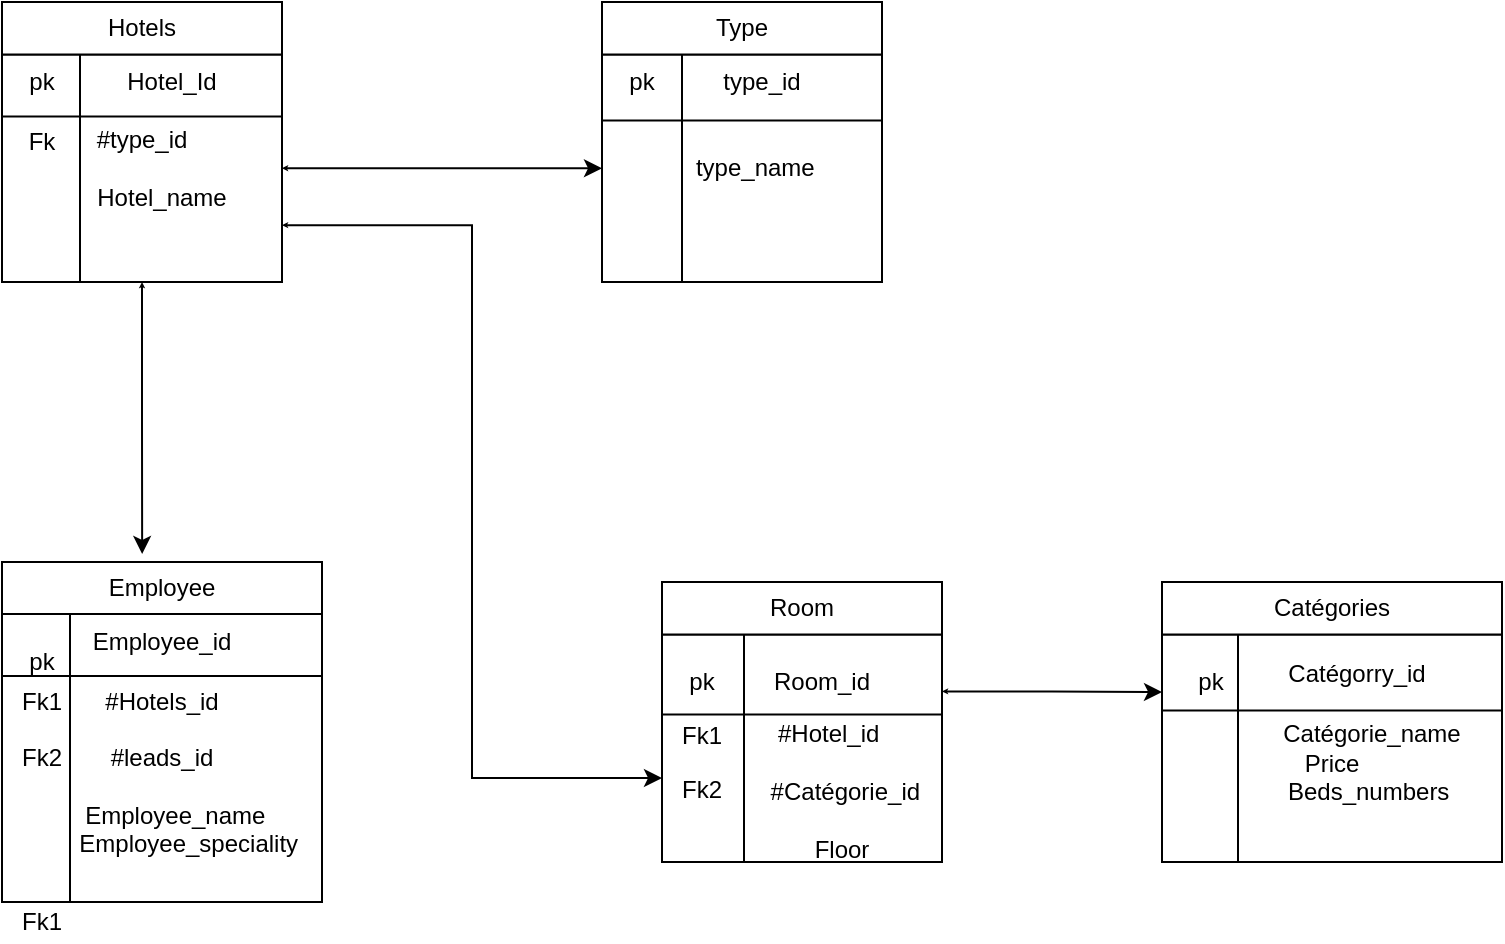 <mxfile version="13.9.9" type="device"><diagram id="Nm-v_1wmqXvCTXyZ51Xy" name="Page-1"><mxGraphModel dx="1679" dy="1663" grid="1" gridSize="10" guides="1" tooltips="1" connect="1" arrows="1" fold="1" page="1" pageScale="1" pageWidth="827" pageHeight="1169" math="0" shadow="0"><root><mxCell id="0"/><mxCell id="1" parent="0"/><mxCell id="10" value="&quot;" style="group" parent="1" vertex="1" connectable="0"><mxGeometry x="-100" y="-120" width="140" height="140" as="geometry"/></mxCell><mxCell id="8" value="#type_id&lt;br&gt;&lt;br&gt;&amp;nbsp; &amp;nbsp; &amp;nbsp; Hotel_name" style="shape=internalStorage;whiteSpace=wrap;html=1;backgroundOutline=1;dx=39;dy=31;" parent="10" vertex="1"><mxGeometry y="26.25" width="140" height="113.75" as="geometry"/></mxCell><mxCell id="9" value="Hotels" style="rounded=0;whiteSpace=wrap;html=1;" parent="10" vertex="1"><mxGeometry width="140" height="26.25" as="geometry"/></mxCell><mxCell id="44" value="pk" style="text;html=1;strokeColor=none;fillColor=none;align=center;verticalAlign=middle;whiteSpace=wrap;rounded=0;" parent="10" vertex="1"><mxGeometry y="30" width="40" height="20" as="geometry"/></mxCell><mxCell id="45" value="Fk" style="text;html=1;strokeColor=none;fillColor=none;align=center;verticalAlign=middle;whiteSpace=wrap;rounded=0;" parent="10" vertex="1"><mxGeometry y="60" width="40" height="20" as="geometry"/></mxCell><mxCell id="52" value="Hotel_Id" style="text;html=1;strokeColor=none;fillColor=none;align=center;verticalAlign=middle;whiteSpace=wrap;rounded=0;" parent="10" vertex="1"><mxGeometry x="50" y="30" width="70" height="20" as="geometry"/></mxCell><mxCell id="26" value="" style="group" parent="1" vertex="1" connectable="0"><mxGeometry x="200" y="-120" width="140" height="140" as="geometry"/></mxCell><mxCell id="27" value="&amp;nbsp; &amp;nbsp; type_name" style="shape=internalStorage;whiteSpace=wrap;html=1;backgroundOutline=1;dx=40;dy=33;" parent="26" vertex="1"><mxGeometry y="26.25" width="140" height="113.75" as="geometry"/></mxCell><mxCell id="28" value="Type" style="rounded=0;whiteSpace=wrap;html=1;" parent="26" vertex="1"><mxGeometry width="140" height="26.25" as="geometry"/></mxCell><mxCell id="51" value="pk" style="text;html=1;strokeColor=none;fillColor=none;align=center;verticalAlign=middle;whiteSpace=wrap;rounded=0;" parent="26" vertex="1"><mxGeometry y="30" width="40" height="20" as="geometry"/></mxCell><mxCell id="53" value="type_id" style="text;html=1;strokeColor=none;fillColor=none;align=center;verticalAlign=middle;whiteSpace=wrap;rounded=0;" parent="26" vertex="1"><mxGeometry x="60" y="30" width="40" height="20" as="geometry"/></mxCell><mxCell id="29" value="" style="group" parent="1" vertex="1" connectable="0"><mxGeometry x="230" y="170" width="140" height="140" as="geometry"/></mxCell><mxCell id="30" value="&lt;br&gt;&lt;br&gt;&lt;br&gt;&amp;nbsp; &amp;nbsp; &amp;nbsp; &amp;nbsp; #Hotel_id&lt;br&gt;&lt;br&gt;&amp;nbsp; &amp;nbsp; &amp;nbsp; &amp;nbsp; &amp;nbsp; &amp;nbsp; &amp;nbsp;#Catégorie_id&lt;br&gt;&lt;br&gt;&amp;nbsp; &amp;nbsp; &amp;nbsp; &amp;nbsp; &amp;nbsp; &amp;nbsp; Floor" style="shape=internalStorage;whiteSpace=wrap;html=1;backgroundOutline=1;dx=41;dy=40;" parent="29" vertex="1"><mxGeometry y="26.25" width="140" height="113.75" as="geometry"/></mxCell><mxCell id="31" value="Room" style="rounded=0;whiteSpace=wrap;html=1;" parent="29" vertex="1"><mxGeometry width="140" height="26.25" as="geometry"/></mxCell><mxCell id="47" value="Fk1" style="text;html=1;strokeColor=none;fillColor=none;align=center;verticalAlign=middle;whiteSpace=wrap;rounded=0;" parent="29" vertex="1"><mxGeometry y="67" width="40" height="20" as="geometry"/></mxCell><mxCell id="49" value="pk" style="text;html=1;strokeColor=none;fillColor=none;align=center;verticalAlign=middle;whiteSpace=wrap;rounded=0;" parent="29" vertex="1"><mxGeometry y="40" width="40" height="20" as="geometry"/></mxCell><mxCell id="54" value="Room_id" style="text;html=1;strokeColor=none;fillColor=none;align=center;verticalAlign=middle;whiteSpace=wrap;rounded=0;" parent="29" vertex="1"><mxGeometry x="60" y="40" width="40" height="20" as="geometry"/></mxCell><mxCell id="68" value="Fk2" style="text;html=1;strokeColor=none;fillColor=none;align=center;verticalAlign=middle;whiteSpace=wrap;rounded=0;" parent="29" vertex="1"><mxGeometry y="94" width="40" height="20" as="geometry"/></mxCell><mxCell id="32" value="" style="group" parent="1" vertex="1" connectable="0"><mxGeometry x="480" y="170" width="170" height="140" as="geometry"/></mxCell><mxCell id="33" value="&amp;nbsp; &amp;nbsp; &amp;nbsp; &amp;nbsp; &amp;nbsp; &lt;br&gt;&amp;nbsp; &amp;nbsp; &amp;nbsp; &amp;nbsp; &amp;nbsp; &amp;nbsp; Catégorie_name&lt;br&gt;Price&lt;br&gt;&amp;nbsp; &amp;nbsp; &amp;nbsp; &amp;nbsp; &amp;nbsp; &amp;nbsp;Beds_numbers" style="shape=internalStorage;whiteSpace=wrap;html=1;backgroundOutline=1;dx=38;dy=38;" parent="32" vertex="1"><mxGeometry y="26.25" width="170" height="113.75" as="geometry"/></mxCell><mxCell id="34" value="Catégories" style="rounded=0;whiteSpace=wrap;html=1;" parent="32" vertex="1"><mxGeometry width="170" height="26.25" as="geometry"/></mxCell><mxCell id="50" value="pk" style="text;html=1;strokeColor=none;fillColor=none;align=center;verticalAlign=middle;whiteSpace=wrap;rounded=0;" parent="32" vertex="1"><mxGeometry y="40" width="48.571" height="20" as="geometry"/></mxCell><mxCell id="55" value="Catégorry_id" style="text;html=1;strokeColor=none;fillColor=none;align=center;verticalAlign=middle;whiteSpace=wrap;rounded=0;" parent="32" vertex="1"><mxGeometry x="72.857" y="36" width="48.571" height="20" as="geometry"/></mxCell><mxCell id="59" value="" style="group" parent="1" vertex="1" connectable="0"><mxGeometry x="-100" y="160" width="160" height="170" as="geometry"/></mxCell><mxCell id="23" value="" style="group" parent="59" vertex="1" connectable="0"><mxGeometry width="160" height="170" as="geometry"/></mxCell><mxCell id="24" value="&lt;br&gt;#Hotels_id&lt;br&gt;&lt;br&gt;#leads_id&lt;br&gt;&lt;br&gt;&amp;nbsp; &amp;nbsp; Employee_name&lt;br&gt;&amp;nbsp; &amp;nbsp; &amp;nbsp; &amp;nbsp; Employee_speciality" style="shape=internalStorage;whiteSpace=wrap;html=1;backgroundOutline=1;dx=34;dy=31;" parent="23" vertex="1"><mxGeometry y="26" width="160" height="144" as="geometry"/></mxCell><mxCell id="25" value="Employee" style="rounded=0;whiteSpace=wrap;html=1;" parent="23" vertex="1"><mxGeometry width="160" height="26" as="geometry"/></mxCell><mxCell id="36" value="pk" style="text;html=1;strokeColor=none;fillColor=none;align=center;verticalAlign=middle;whiteSpace=wrap;rounded=0;" parent="23" vertex="1"><mxGeometry y="40" width="40" height="20" as="geometry"/></mxCell><mxCell id="37" value="Fk1" style="text;html=1;strokeColor=none;fillColor=none;align=center;verticalAlign=middle;whiteSpace=wrap;rounded=0;" parent="23" vertex="1"><mxGeometry y="60" width="40" height="20" as="geometry"/></mxCell><mxCell id="65" value="Fk1" style="text;html=1;strokeColor=none;fillColor=none;align=center;verticalAlign=middle;whiteSpace=wrap;rounded=0;" parent="23" vertex="1"><mxGeometry y="170" width="40" height="20" as="geometry"/></mxCell><mxCell id="56" value="Employee_id" style="text;html=1;strokeColor=none;fillColor=none;align=center;verticalAlign=middle;whiteSpace=wrap;rounded=0;" parent="23" vertex="1"><mxGeometry x="60" y="30" width="40" height="20" as="geometry"/></mxCell><mxCell id="67" value="Fk2" style="text;html=1;strokeColor=none;fillColor=none;align=center;verticalAlign=middle;whiteSpace=wrap;rounded=0;" parent="23" vertex="1"><mxGeometry y="88" width="40" height="20" as="geometry"/></mxCell><mxCell id="61" style="edgeStyle=orthogonalEdgeStyle;rounded=0;orthogonalLoop=1;jettySize=auto;html=1;exitX=1;exitY=0.5;exitDx=0;exitDy=0;entryX=0;entryY=0.5;entryDx=0;entryDy=0;startArrow=classic;startFill=1;startSize=0;endSize=6;" parent="1" source="8" target="27" edge="1"><mxGeometry relative="1" as="geometry"/></mxCell><mxCell id="62" style="edgeStyle=orthogonalEdgeStyle;rounded=0;orthogonalLoop=1;jettySize=auto;html=1;exitX=0.5;exitY=1;exitDx=0;exitDy=0;entryX=0.438;entryY=-0.154;entryDx=0;entryDy=0;entryPerimeter=0;startArrow=classic;startFill=1;startSize=0;endSize=6;" parent="1" source="8" target="25" edge="1"><mxGeometry relative="1" as="geometry"/></mxCell><mxCell id="63" style="edgeStyle=orthogonalEdgeStyle;rounded=0;orthogonalLoop=1;jettySize=auto;html=1;exitX=1;exitY=0.75;exitDx=0;exitDy=0;entryX=0;entryY=0.631;entryDx=0;entryDy=0;entryPerimeter=0;startArrow=classic;startFill=1;startSize=0;endSize=6;" parent="1" source="8" target="30" edge="1"><mxGeometry relative="1" as="geometry"/></mxCell><mxCell id="64" style="edgeStyle=orthogonalEdgeStyle;rounded=0;orthogonalLoop=1;jettySize=auto;html=1;exitX=1;exitY=0.25;exitDx=0;exitDy=0;entryX=0;entryY=0.75;entryDx=0;entryDy=0;startArrow=classic;startFill=1;startSize=0;endSize=6;" parent="1" source="30" target="50" edge="1"><mxGeometry relative="1" as="geometry"/></mxCell></root></mxGraphModel></diagram></mxfile>